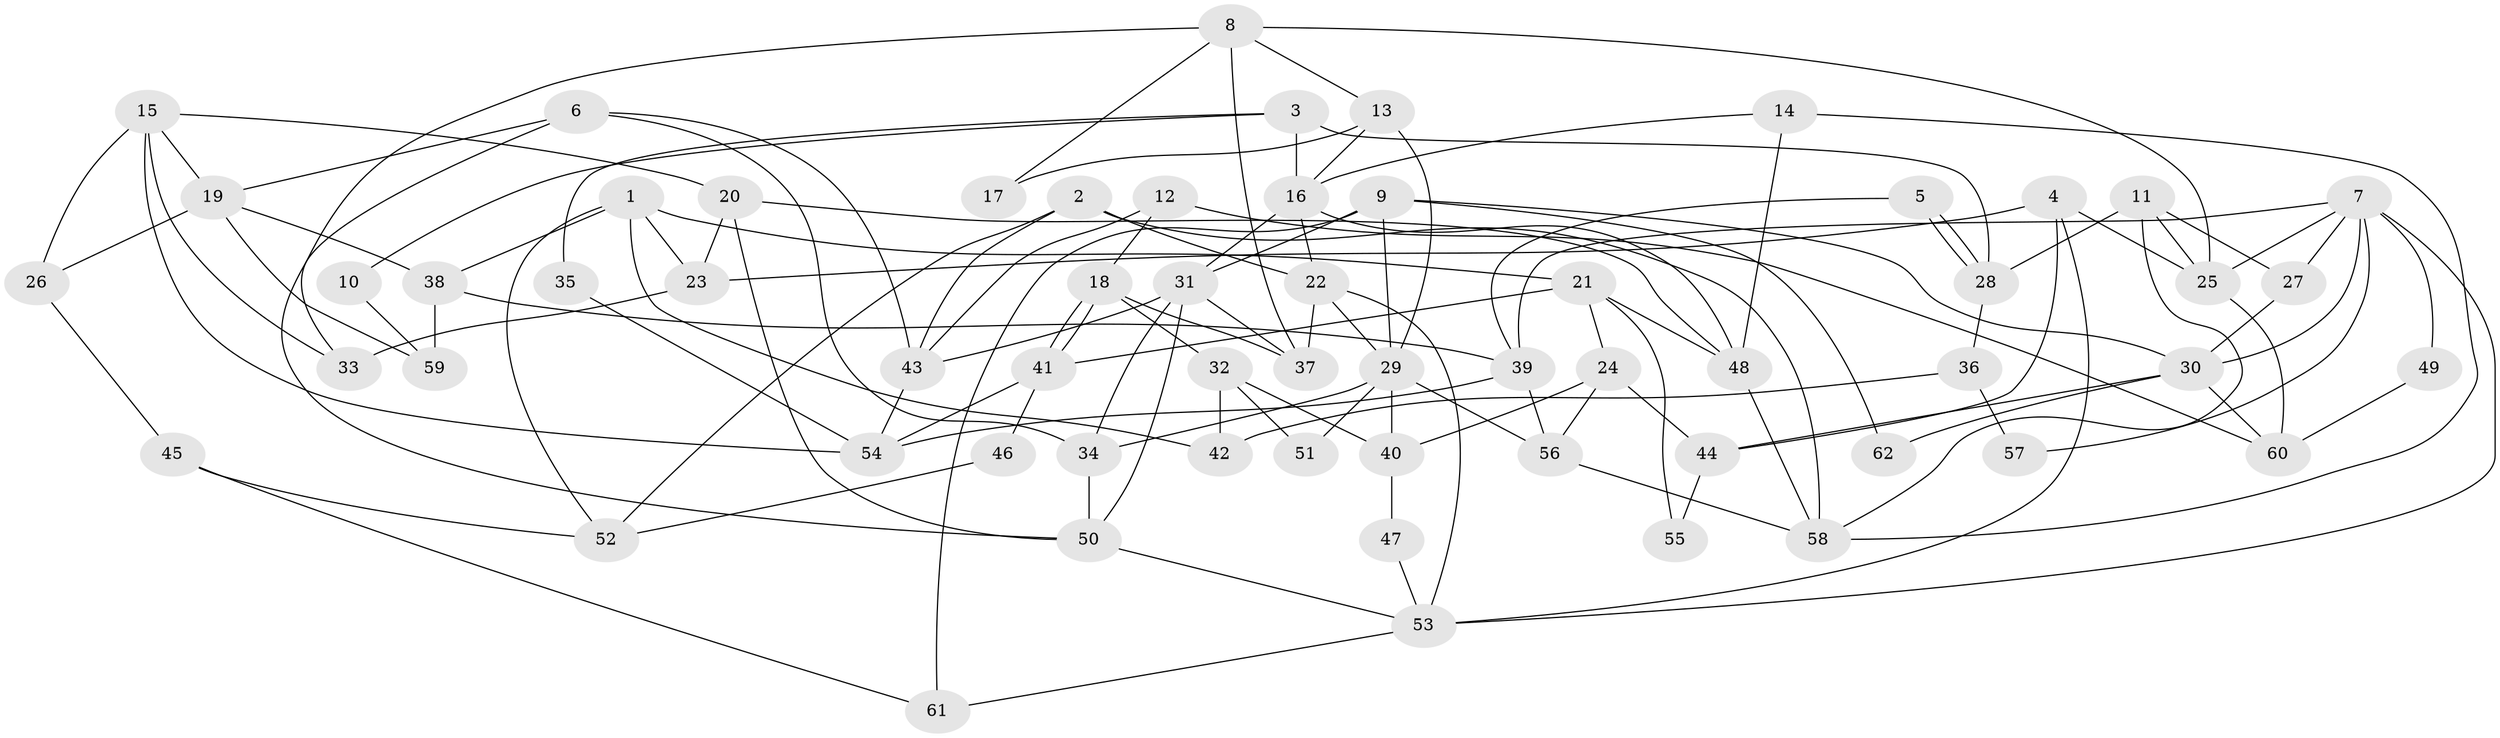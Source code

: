 // coarse degree distribution, {11: 0.02702702702702703, 4: 0.21621621621621623, 8: 0.02702702702702703, 6: 0.08108108108108109, 3: 0.1891891891891892, 7: 0.05405405405405406, 5: 0.16216216216216217, 9: 0.02702702702702703, 2: 0.13513513513513514, 1: 0.02702702702702703, 12: 0.02702702702702703, 10: 0.02702702702702703}
// Generated by graph-tools (version 1.1) at 2025/18/03/04/25 18:18:42]
// undirected, 62 vertices, 124 edges
graph export_dot {
graph [start="1"]
  node [color=gray90,style=filled];
  1;
  2;
  3;
  4;
  5;
  6;
  7;
  8;
  9;
  10;
  11;
  12;
  13;
  14;
  15;
  16;
  17;
  18;
  19;
  20;
  21;
  22;
  23;
  24;
  25;
  26;
  27;
  28;
  29;
  30;
  31;
  32;
  33;
  34;
  35;
  36;
  37;
  38;
  39;
  40;
  41;
  42;
  43;
  44;
  45;
  46;
  47;
  48;
  49;
  50;
  51;
  52;
  53;
  54;
  55;
  56;
  57;
  58;
  59;
  60;
  61;
  62;
  1 -- 38;
  1 -- 21;
  1 -- 23;
  1 -- 42;
  1 -- 52;
  2 -- 58;
  2 -- 43;
  2 -- 22;
  2 -- 52;
  3 -- 28;
  3 -- 16;
  3 -- 10;
  3 -- 35;
  4 -- 25;
  4 -- 53;
  4 -- 23;
  4 -- 44;
  5 -- 39;
  5 -- 28;
  5 -- 28;
  6 -- 43;
  6 -- 50;
  6 -- 19;
  6 -- 34;
  7 -- 30;
  7 -- 53;
  7 -- 25;
  7 -- 27;
  7 -- 39;
  7 -- 49;
  7 -- 57;
  8 -- 37;
  8 -- 13;
  8 -- 17;
  8 -- 25;
  8 -- 33;
  9 -- 31;
  9 -- 30;
  9 -- 29;
  9 -- 61;
  9 -- 62;
  10 -- 59;
  11 -- 25;
  11 -- 58;
  11 -- 27;
  11 -- 28;
  12 -- 43;
  12 -- 18;
  12 -- 60;
  13 -- 16;
  13 -- 29;
  13 -- 17;
  14 -- 16;
  14 -- 48;
  14 -- 58;
  15 -- 33;
  15 -- 20;
  15 -- 19;
  15 -- 26;
  15 -- 54;
  16 -- 48;
  16 -- 22;
  16 -- 31;
  18 -- 37;
  18 -- 41;
  18 -- 41;
  18 -- 32;
  19 -- 26;
  19 -- 38;
  19 -- 59;
  20 -- 50;
  20 -- 23;
  20 -- 48;
  21 -- 48;
  21 -- 41;
  21 -- 24;
  21 -- 55;
  22 -- 29;
  22 -- 37;
  22 -- 53;
  23 -- 33;
  24 -- 44;
  24 -- 40;
  24 -- 56;
  25 -- 60;
  26 -- 45;
  27 -- 30;
  28 -- 36;
  29 -- 34;
  29 -- 40;
  29 -- 51;
  29 -- 56;
  30 -- 60;
  30 -- 44;
  30 -- 62;
  31 -- 34;
  31 -- 37;
  31 -- 43;
  31 -- 50;
  32 -- 40;
  32 -- 42;
  32 -- 51;
  34 -- 50;
  35 -- 54;
  36 -- 42;
  36 -- 57;
  38 -- 39;
  38 -- 59;
  39 -- 56;
  39 -- 54;
  40 -- 47;
  41 -- 54;
  41 -- 46;
  43 -- 54;
  44 -- 55;
  45 -- 52;
  45 -- 61;
  46 -- 52;
  47 -- 53;
  48 -- 58;
  49 -- 60;
  50 -- 53;
  53 -- 61;
  56 -- 58;
}
